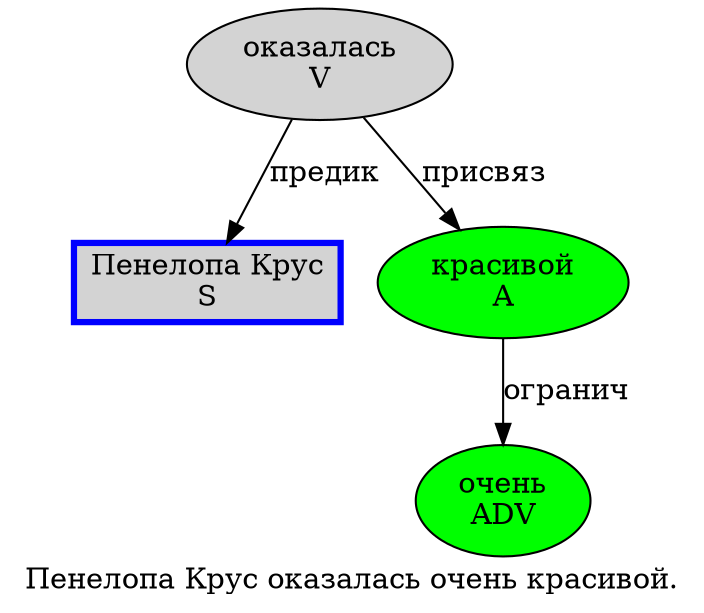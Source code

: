 digraph SENTENCE_4 {
	graph [label="Пенелопа Крус оказалась очень красивой."]
	node [style=filled]
		0 [label="Пенелопа Крус
S" color=blue fillcolor=lightgray penwidth=3 shape=box]
		1 [label="оказалась
V" color="" fillcolor=lightgray penwidth=1 shape=ellipse]
		2 [label="очень
ADV" color="" fillcolor=green penwidth=1 shape=ellipse]
		3 [label="красивой
A" color="" fillcolor=green penwidth=1 shape=ellipse]
			3 -> 2 [label="огранич"]
			1 -> 0 [label="предик"]
			1 -> 3 [label="присвяз"]
}